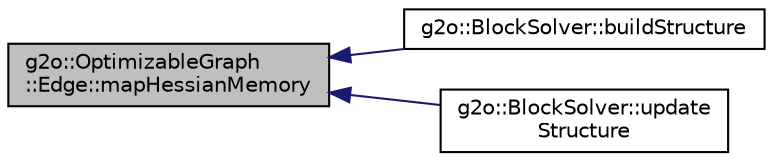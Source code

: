 digraph "g2o::OptimizableGraph::Edge::mapHessianMemory"
{
  edge [fontname="Helvetica",fontsize="10",labelfontname="Helvetica",labelfontsize="10"];
  node [fontname="Helvetica",fontsize="10",shape=record];
  rankdir="LR";
  Node15 [label="g2o::OptimizableGraph\l::Edge::mapHessianMemory",height=0.2,width=0.4,color="black", fillcolor="grey75", style="filled", fontcolor="black"];
  Node15 -> Node16 [dir="back",color="midnightblue",fontsize="10",style="solid",fontname="Helvetica"];
  Node16 [label="g2o::BlockSolver::buildStructure",height=0.2,width=0.4,color="black", fillcolor="white", style="filled",URL="$classg2o_1_1_block_solver.html#a17e4392d3cca9a9d7cf38bb46d073b86"];
  Node15 -> Node17 [dir="back",color="midnightblue",fontsize="10",style="solid",fontname="Helvetica"];
  Node17 [label="g2o::BlockSolver::update\lStructure",height=0.2,width=0.4,color="black", fillcolor="white", style="filled",URL="$classg2o_1_1_block_solver.html#a662473598270cdf89075607f87440759"];
}
